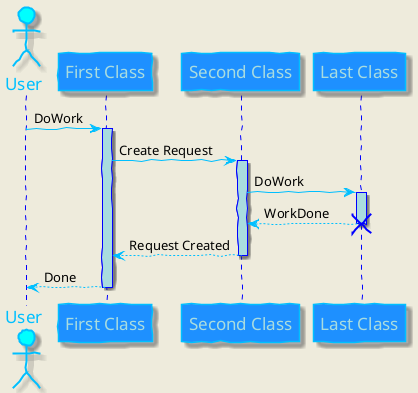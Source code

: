 @startuml

skin rose

' skinparam sequenceArrowThickness 2
' skinparam roundcorner 20
' skinparam maxmessagesize 60
' skinparam sequenceParticipant underline


' actor User
' participant "First Class" as A
' participant "Second Class" as B
' participant "Last Class" as C

' User -> A: DoWork
' activate A

' A -> B: Create Request
' activate B

' B -> C: DoWork
' activate C
' C --> B: WorkDone
' destroy C

' B --> A: Request Created
' deactivate B

' A --> User: Done
' deactivate A

skinparam backgroundColor #EEEBDC
skinparam handwritten true

skinparam sequence {
ArrowColor DeepSkyBlue
ActorBorderColor DeepSkyBlue
LifeLineBorderColor blue
LifeLineBackgroundColor #A9DCDF

ParticipantBorderColor DeepSkyBlue
ParticipantBackgroundColor DodgerBlue
ParticipantFontName Impact
ParticipantFontSize 17
ParticipantFontColor #A9DCDF

ActorBackgroundColor aqua
ActorFontColor DeepSkyBlue
ActorFontSize 17
ActorFontName Aapex
}

actor User
participant "First Class" as A
participant "Second Class" as B
participant "Last Class" as C

User -> A: DoWork
activate A

A -> B: Create Request
activate B

B -> C: DoWork
activate C
C --> B: WorkDone
destroy C

B --> A: Request Created
deactivate B

A --> User: Done
deactivate A


@enduml
